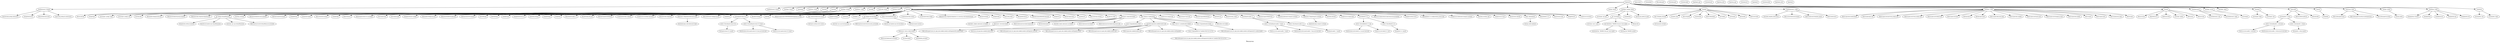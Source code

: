 digraph Resources {
    label = "Resources"
    "Exec[rm-on-error-apache-apollo-1.7.tar.gz]" [
        fontsize = 8,
        label = "Exec[rm-on-error-apache-apollo-1.7.tar.gz]"
    ]

    "Exec[stop-jetty]" [
        fontsize = 8,
        label = "Exec[stop-jetty]"
    ]

    "File[/opt/jetty/webapps/private.war]" [
        fontsize = 8,
        label = "File[/opt/jetty/webapps/private.war]"
    ]

    "Anchor[nginx::apt_repo]" [
        fontsize = 8,
        label = "Anchor[nginx::apt_repo]"
    ]

    "Class[Elasticsearch::Package]" [
        fontsize = 8,
        label = "Class[Elasticsearch::Package]"
    ]

    "File[/opt/servibroker/etc/groups.properties]" [
        fontsize = 8,
        label = "File[/opt/servibroker/etc/groups.properties]"
    ]

    "File[/etc/nginx/sites-enabled/default]" [
        fontsize = 8,
        label = "File[/etc/nginx/sites-enabled/default]"
    ]

    "Class[Elasticsearch::Params]" [
        fontsize = 8,
        label = "Class[Elasticsearch::Params]"
    ]

    "Anchor[apt::ppa::ppa:chris-lea/node.js]" [
        fontsize = 8,
        label = "Anchor[apt::ppa::ppa:chris-lea/node.js]"
    ]

    "File[/opt/servioticy-dispatcher/dispatcher.xml]" [
        fontsize = 8,
        label = "File[/opt/servioticy-dispatcher/dispatcher.xml]"
    ]

    "Archive[gradle-2.1-all.zip]" [
        fontsize = 8,
        label = "Archive[gradle-2.1-all.zip]"
    ]

    "Exec[concat_/etc/nginx/sites-available/localhost.conf]" [
        fontsize = 8,
        label = "Exec[concat_/etc/nginx/sites-available/localhost.conf]"
    ]

    "Wget::Fetch[jetty_download]" [
        fontsize = 8,
        label = "Wget::Fetch[jetty_download]"
    ]

    "Apt::Ppa[ppa:webupd8team/java]" [
        fontsize = 8,
        label = "Apt::Ppa[ppa:webupd8team/java]"
    ]

    "Exec[stop_couchbase]" [
        fontsize = 8,
        label = "Exec[stop_couchbase]"
    ]

    "File[/var/lib/puppet/concat]" [
        fontsize = 8,
        label = "File[/var/lib/puppet/concat]"
    ]

    "Exec[mkdir_templates_elasticsearch]" [
        fontsize = 8,
        label = "Exec[mkdir_templates_elasticsearch]"
    ]

    "File[/opt/servibroker/etc/users.properties]" [
        fontsize = 8,
        label = "File[/opt/servibroker/etc/users.properties]"
    ]

    "Class[Nginx::Params]" [
        fontsize = 8,
        label = "Class[Nginx::Params]"
    ]

    "Anchor[python::end]" [
        fontsize = 8,
        label = "Anchor[python::end]"
    ]

    "Class[Settings]" [
        fontsize = 8,
        label = "Class[Settings]"
    ]

    "Apt::Source[nginx]" [
        fontsize = 8,
        label = "Apt::Source[nginx]"
    ]

    "Archive::Extract[apache-storm-0.9.2]" [
        fontsize = 8,
        label = "Archive::Extract[apache-storm-0.9.2]"
    ]

    "File[/etc/nginx/nginx.conf]" [
        fontsize = 8,
        label = "File[/etc/nginx/nginx.conf]"
    ]

    "File[/etc/nginx/conf.mail.d/vhost_autogen.conf]" [
        fontsize = 8,
        label = "File[/etc/nginx/conf.mail.d/vhost_autogen.conf]"
    ]

    "Stage[runtime]" [
        fontsize = 8,
        label = "Stage[runtime]"
    ]

    "File[/etc/nginx/conf.d/vhost_autogen.conf]" [
        fontsize = 8,
        label = "File[/etc/nginx/conf.d/vhost_autogen.conf]"
    ]

    "Class[Maven::Maven]" [
        fontsize = 8,
        label = "Class[Maven::Maven]"
    ]

    "Class[Motd]" [
        fontsize = 8,
        label = "Class[Motd]"
    ]

    "File[sources.list.d]" [
        fontsize = 8,
        label = "File[sources.list.d]"
    ]

    "File[/home/vagrant/downloads/]" [
        fontsize = 8,
        label = "File[/home/vagrant/downloads/]"
    ]

    "Package[forever]" [
        fontsize = 8,
        label = "Package[forever]"
    ]

    "Schedule[daily]" [
        fontsize = 8,
        label = "Schedule[daily]"
    ]

    "Archive::Download[kestrel-2.4.1.zip]" [
        fontsize = 8,
        label = "Archive::Download[kestrel-2.4.1.zip]"
    ]

    "Exec[apt-get update]" [
        fontsize = 8,
        label = "Exec[apt-get update]"
    ]

    "Archive::Download[apache-apollo-1.7.tar.gz]" [
        fontsize = 8,
        label = "Archive::Download[apache-apollo-1.7.tar.gz]"
    ]

    "Class[Wget]" [
        fontsize = 8,
        label = "Class[Wget]"
    ]

    "File[/etc/profile.d/gradle.sh]" [
        fontsize = 8,
        label = "File[/etc/profile.d/gradle.sh]"
    ]

    "Exec[jetty_untar]" [
        fontsize = 8,
        label = "Exec[jetty_untar]"
    ]

    "File[/usr/share/elasticsearch/plugins]" [
        fontsize = 8,
        label = "File[/usr/share/elasticsearch/plugins]"
    ]

    "Exec[download_package_elasticsearch]" [
        fontsize = 8,
        label = "Exec[download_package_elasticsearch]"
    ]

    "Exec[mkdir_configdir_elasticsearch_serviolastic]" [
        fontsize = 8,
        label = "Exec[mkdir_configdir_elasticsearch_serviolastic]"
    ]

    "File[preferences.d]" [
        fontsize = 8,
        label = "File[preferences.d]"
    ]

    "File[/usr/bin/start-servioticy]" [
        fontsize = 8,
        label = "File[/usr/bin/start-servioticy]"
    ]

    "File[old-proxy-file]" [
        fontsize = 8,
        label = "File[old-proxy-file]"
    ]

    "File[/etc/elasticsearch/templates_import]" [
        fontsize = 8,
        label = "File[/etc/elasticsearch/templates_import]"
    ]

    "File[/var/lib/puppet/concat/_etc_nginx_sites-available_localhost.conf/fragments/699_localhost-footer]" [
        fontsize = 8,
        label = "File[/var/lib/puppet/concat/_etc_nginx_sites-available_localhost.conf/fragments/699_localhost-footer]"
    ]

    "Package[make]" [
        fontsize = 8,
        label = "Package[make]"
    ]

    "File[/etc/tomcat7]" [
        fontsize = 8,
        label = "File[/etc/tomcat7]"
    ]

    "File[/etc/nginx/conf.d/default.conf]" [
        fontsize = 8,
        label = "File[/etc/nginx/conf.d/default.conf]"
    ]

    "Anchor[apt::source::nginx]" [
        fontsize = 8,
        label = "Anchor[apt::source::nginx]"
    ]

    "Archive::Download[apache-storm-0.9.2.tar.gz]" [
        fontsize = 8,
        label = "Archive::Download[apache-storm-0.9.2.tar.gz]"
    ]

    "Filebucket[puppet]" [
        fontsize = 8,
        label = "Filebucket[puppet]"
    ]

    "File[/opt/apache-storm-0.9.2-incubating]" [
        fontsize = 8,
        label = "File[/opt/apache-storm-0.9.2-incubating]"
    ]

    "Exec[compose-idm]" [
        fontsize = 8,
        label = "Exec[compose-idm]"
    ]

    "Class[Nginx::Package]" [
        fontsize = 8,
        label = "Class[Nginx::Package]"
    ]

    "Package[nginx]" [
        fontsize = 8,
        label = "Package[nginx]"
    ]

    "Class[Python::Config]" [
        fontsize = 8,
        label = "Class[Python::Config]"
    ]

    "Concat::Fragment[localhost-footer]" [
        fontsize = 8,
        label = "Concat::Fragment[localhost-footer]"
    ]

    "Exec[compose-pdp]" [
        fontsize = 8,
        label = "Exec[compose-pdp]"
    ]

    "Exec[apache-apollo-1.7 unpack]" [
        fontsize = 8,
        label = "Exec[apache-apollo-1.7 unpack]"
    ]

    "Package[oracle-java7-installer]" [
        fontsize = 8,
        label = "Package[oracle-java7-installer]"
    ]

    "Schedule[puppet]" [
        fontsize = 8,
        label = "Schedule[puppet]"
    ]

    "File[/opt/jetty/webapps/root.war]" [
        fontsize = 8,
        label = "File[/opt/jetty/webapps/root.war]"
    ]

    "File[/opt/servibroker/etc/apollo.xml]" [
        fontsize = 8,
        label = "File[/opt/servibroker/etc/apollo.xml]"
    ]

    "File[/tmp/mysql-server.response]" [
        fontsize = 8,
        label = "File[/tmp/mysql-server.response]"
    ]

    "File[/etc/nginx/conf.mail.d]" [
        fontsize = 8,
        label = "File[/etc/nginx/conf.mail.d]"
    ]

    "Package[elasticsearch]" [
        fontsize = 8,
        label = "Package[elasticsearch]"
    ]

    "Anchor[nginx::package::begin]" [
        fontsize = 8,
        label = "Anchor[nginx::package::begin]"
    ]

    "Package[python-software-properties]" [
        fontsize = 8,
        label = "Package[python-software-properties]"
    ]

    "Exec[install-pdp]" [
        fontsize = 8,
        label = "Exec[install-pdp]"
    ]

    "File[/tmp/nginx.d]" [
        fontsize = 8,
        label = "File[/tmp/nginx.d]"
    ]

    "Concat[/etc/nginx/sites-available/localhost.conf]" [
        fontsize = 8,
        label = "Concat[/etc/nginx/sites-available/localhost.conf]"
    ]

    "File[/var/log/jetty]" [
        fontsize = 8,
        label = "File[/var/log/jetty]"
    ]

    "File[/data/demo]" [
        fontsize = 8,
        label = "File[/data/demo]"
    ]

    "Class[Stdlib]" [
        fontsize = 8,
        label = "Class[Stdlib]"
    ]

    "Package[unzip]" [
        fontsize = 8,
        label = "Package[unzip]"
    ]

    "Group[vagrant]" [
        fontsize = 8,
        label = "Group[vagrant]"
    ]

    "Package[mysql-server-5.5]" [
        fontsize = 8,
        label = "Package[mysql-server-5.5]"
    ]

    "Package[python-virtualenv]" [
        fontsize = 8,
        label = "Package[python-virtualenv]"
    ]

    "Class[Gradle::Params]" [
        fontsize = 8,
        label = "Class[Gradle::Params]"
    ]

    "Exec[build_servioticy]" [
        fontsize = 8,
        label = "Exec[build_servioticy]"
    ]

    "Elasticsearch::Service[serviolastic]" [
        fontsize = 8,
        label = "Elasticsearch::Service[serviolastic]"
    ]

    "Anchor[elasticsearch::end]" [
        fontsize = 8,
        label = "Anchor[elasticsearch::end]"
    ]

    "Schedule[weekly]" [
        fontsize = 8,
        label = "Schedule[weekly]"
    ]

    "File[/var/lib/puppet/concat/_etc_nginx_sites-available_localhost.conf/fragments.concat.out]" [
        fontsize = 8,
        label = "File[/var/lib/puppet/concat/_etc_nginx_sites-available_localhost.conf/fragments.concat.out]"
    ]

    "Exec[kestrel-2.4.1 unpack]" [
        fontsize = 8,
        label = "Exec[kestrel-2.4.1 unpack]"
    ]

    "Package[stompjs]" [
        fontsize = 8,
        label = "Package[stompjs]"
    ]

    "Package[ant]" [
        fontsize = 8,
        label = "Package[ant]"
    ]

    "File[/etc/default/jetty]" [
        fontsize = 8,
        label = "File[/etc/default/jetty]"
    ]

    "Package[python]" [
        fontsize = 8,
        label = "Package[python]"
    ]

    "Archive::Download[gradle-2.1-all.zip.zip]" [
        fontsize = 8,
        label = "Archive::Download[gradle-2.1-all.zip.zip]"
    ]

    "Stage[deploy_app]" [
        fontsize = 8,
        label = "Stage[deploy_app]"
    ]

    "File[/opt/apache-apollo-1.7]" [
        fontsize = 8,
        label = "File[/opt/apache-apollo-1.7]"
    ]

    "File_line[change_idm_port]" [
        fontsize = 8,
        label = "File_line[change_idm_port]"
    ]

    "Schedule[hourly]" [
        fontsize = 8,
        label = "Schedule[hourly]"
    ]

    "Exec[apache-storm-0.9.2 unpack]" [
        fontsize = 8,
        label = "Exec[apache-storm-0.9.2 unpack]"
    ]

    "Concat::Fragment[fd0b234173aed6ab4786b7032214c741]" [
        fontsize = 8,
        label = "Concat::Fragment[fd0b234173aed6ab4786b7032214c741]"
    ]

    "File[/var/lib/puppet/concat/bin/concatfragments.sh]" [
        fontsize = 8,
        label = "File[/var/lib/puppet/concat/bin/concatfragments.sh]"
    ]

    "Exec[download archive apache-apollo-1.7.tar.gz and check sum]" [
        fontsize = 8,
        label = "Exec[download archive apache-apollo-1.7.tar.gz and check sum]"
    ]

    "Exec[add-apt-repository-ppa:webupd8team/java]" [
        fontsize = 8,
        label = "Exec[add-apt-repository-ppa:webupd8team/java]"
    ]

    "File[/home/vagrant/LICENSE.txt]" [
        fontsize = 8,
        label = "File[/home/vagrant/LICENSE.txt]"
    ]

    "Anchor[nginx::begin]" [
        fontsize = 8,
        label = "Anchor[nginx::begin]"
    ]

    "Stage[setup_infra]" [
        fontsize = 8,
        label = "Stage[setup_infra]"
    ]

    "Anchor[nginx::end]" [
        fontsize = 8,
        label = "Anchor[nginx::end]"
    ]

    "File[/tmp/nginx.mail.d]" [
        fontsize = 8,
        label = "File[/tmp/nginx.mail.d]"
    ]

    "Vcsrepo[/opt/servioticy-composer]" [
        fontsize = 8,
        label = "Vcsrepo[/opt/servioticy-composer]"
    ]

    "Vcsrepo[/usr/src/couchbase-capi-server]" [
        fontsize = 8,
        label = "Vcsrepo[/usr/src/couchbase-capi-server]"
    ]

    "Archive::Extract[gradle-2.1-all.zip]" [
        fontsize = 8,
        label = "Archive::Extract[gradle-2.1-all.zip]"
    ]

    "File[/opt/servioticy-dispatcher]" [
        fontsize = 8,
        label = "File[/opt/servioticy-dispatcher]"
    ]

    "Elasticsearch::Plugin[mobz/elasticsearch-head]" [
        fontsize = 8,
        label = "Elasticsearch::Plugin[mobz/elasticsearch-head]"
    ]

    "File[/var/lib/tomcat7/webapps/uaa.war]" [
        fontsize = 8,
        label = "File[/var/lib/tomcat7/webapps/uaa.war]"
    ]

    "File[/var/lib/puppet/concat/_etc_nginx_sites-available_localhost.conf/fragments/001_localhost-header]" [
        fontsize = 8,
        label = "File[/var/lib/puppet/concat/_etc_nginx_sites-available_localhost.conf/fragments/001_localhost-header]"
    ]

    "Exec[download archive kestrel-2.4.1.zip and check sum]" [
        fontsize = 8,
        label = "Exec[download archive kestrel-2.4.1.zip and check sum]"
    ]

    "Package[vim]" [
        fontsize = 8,
        label = "Package[vim]"
    ]

    "Archive[apache-storm-0.9.2]" [
        fontsize = 8,
        label = "Archive[apache-storm-0.9.2]"
    ]

    "Stage[setup_app]" [
        fontsize = 8,
        label = "Stage[setup_app]"
    ]

    "File[/data/couchbase]" [
        fontsize = 8,
        label = "File[/data/couchbase]"
    ]

    "File[/data]" [
        fontsize = 8,
        label = "File[/data]"
    ]

    "Anchor[apt::ppa::ppa:webupd8team/java]" [
        fontsize = 8,
        label = "Anchor[apt::ppa::ppa:webupd8team/java]"
    ]

    "File[/opt/compose-idm/COMPOSEIdentityManagement-0.8.0.jar]" [
        fontsize = 8,
        label = "File[/opt/compose-idm/COMPOSEIdentityManagement-0.8.0.jar]"
    ]

    "File[/var/nginx/client_body_temp]" [
        fontsize = 8,
        label = "File[/var/nginx/client_body_temp]"
    ]

    "Package[git]" [
        fontsize = 8,
        label = "Package[git]"
    ]

    "Class[Motd::Params]" [
        fontsize = 8,
        label = "Class[Motd::Params]"
    ]

    "Class[Main]" [
        fontsize = 8,
        label = "Class[Main]"
    ]

    "Wget::Fetch[couchbase-server-source]" [
        fontsize = 8,
        label = "Wget::Fetch[couchbase-server-source]"
    ]

    "Service[jetty]" [
        fontsize = 8,
        label = "Service[jetty]"
    ]

    "File[/home/vagrant/.mavenrc]" [
        fontsize = 8,
        label = "File[/home/vagrant/.mavenrc]"
    ]

    "File[/etc/init.d/elasticsearch-serviolastic]" [
        fontsize = 8,
        label = "File[/etc/init.d/elasticsearch-serviolastic]"
    ]

    "Exec[gradle-2.1-all.zip unpack]" [
        fontsize = 8,
        label = "Exec[gradle-2.1-all.zip unpack]"
    ]

    "Class[Apt::Params]" [
        fontsize = 8,
        label = "Class[Apt::Params]"
    ]

    "Exec[wget-couchbase-server-source]" [
        fontsize = 8,
        label = "Exec[wget-couchbase-server-source]"
    ]

    "File[/etc/nginx/sites-available]" [
        fontsize = 8,
        label = "File[/etc/nginx/sites-available]"
    ]

    "Package[couchbase]" [
        fontsize = 8,
        label = "Package[couchbase]"
    ]

    "User[tomcat7]" [
        fontsize = 8,
        label = "User[tomcat7]"
    ]

    "Anchor[apt::update]" [
        fontsize = 8,
        label = "Anchor[apt::update]"
    ]

    "File[/etc/elasticsearch/serviolastic/logging.yml]" [
        fontsize = 8,
        label = "File[/etc/elasticsearch/serviolastic/logging.yml]"
    ]

    "Package[g++]" [
        fontsize = 8,
        label = "Package[g++]"
    ]

    "Apt::Key[Add key: 7BD9BF62 from Apt::Source nginx]" [
        fontsize = 8,
        label = "Apt::Key[Add key: 7BD9BF62 from Apt::Source nginx]"
    ]

    "Apt::Ppa[ppa:chris-lea/node.js]" [
        fontsize = 8,
        label = "Apt::Ppa[ppa:chris-lea/node.js]"
    ]

    "File[/etc/apt/sources.list.d/chris-lea-node_js-precise.list]" [
        fontsize = 8,
        label = "File[/etc/apt/sources.list.d/chris-lea-node_js-precise.list]"
    ]

    "File[/etc/nginx/conf.d/proxy.conf]" [
        fontsize = 8,
        label = "File[/etc/nginx/conf.d/proxy.conf]"
    ]

    "Nginx::Resource::Location[localhost-default]" [
        fontsize = 8,
        label = "Nginx::Resource::Location[localhost-default]"
    ]

    "Anchor[python::begin]" [
        fontsize = 8,
        label = "Anchor[python::begin]"
    ]

    "Class[Nginx::Package::Debian]" [
        fontsize = 8,
        label = "Class[Nginx::Package::Debian]"
    ]

    "Maven::Environment[maven-env]" [
        fontsize = 8,
        label = "Maven::Environment[maven-env]"
    ]

    "Vcsrepo[/opt/servioticy-indices]" [
        fontsize = 8,
        label = "Vcsrepo[/opt/servioticy-indices]"
    ]

    "Package[gunicorn]" [
        fontsize = 8,
        label = "Package[gunicorn]"
    ]

    "File[/etc/nginx/conf.d/example_ssl.conf]" [
        fontsize = 8,
        label = "File[/etc/nginx/conf.d/example_ssl.conf]"
    ]

    "User[vagrant]" [
        fontsize = 8,
        label = "User[vagrant]"
    ]

    "Class[Jetty]" [
        fontsize = 8,
        label = "Class[Jetty]"
    ]

    "Vcsrepo[/opt/servioticy-bridge]" [
        fontsize = 8,
        label = "Vcsrepo[/opt/servioticy-bridge]"
    ]

    "File[/opt/servioticy-dispatcher/dispatcher-0.4.2-security-jar-with-dependencies.jar]" [
        fontsize = 8,
        label = "File[/opt/servioticy-dispatcher/dispatcher-0.4.2-security-jar-with-dependencies.jar]"
    ]

    "Exec[rm-on-error-gradle-2.1-all.zip.zip]" [
        fontsize = 8,
        label = "Exec[rm-on-error-gradle-2.1-all.zip.zip]"
    ]

    "Elasticsearch::Service::Init[serviolastic]" [
        fontsize = 8,
        label = "Elasticsearch::Service::Init[serviolastic]"
    ]

    "File[/opt/servibroker]" [
        fontsize = 8,
        label = "File[/opt/servibroker]"
    ]

    "Schedule[never]" [
        fontsize = 8,
        label = "Schedule[never]"
    ]

    "File[01proxy]" [
        fontsize = 8,
        label = "File[01proxy]"
    ]

    "Package[nodejs]" [
        fontsize = 8,
        label = "Package[nodejs]"
    ]

    "File[/var/lib/puppet/concat/bin]" [
        fontsize = 8,
        label = "File[/var/lib/puppet/concat/bin]"
    ]

    "Exec[create_broker]" [
        fontsize = 8,
        label = "Exec[create_broker]"
    ]

    "File[/opt/jetty/start.ini]" [
        fontsize = 8,
        label = "File[/opt/jetty/start.ini]"
    ]

    "Exec[apt_update]" [
        fontsize = 8,
        label = "Exec[apt_update]"
    ]

    "File[/home/vagrant/README.demos.txt]" [
        fontsize = 8,
        label = "File[/home/vagrant/README.demos.txt]"
    ]

    "Package[curl]" [
        fontsize = 8,
        label = "Package[curl]"
    ]

    "File[/opt/compose-idm]" [
        fontsize = 8,
        label = "File[/opt/compose-idm]"
    ]

    "File[/var/lib/puppet/concat/_etc_nginx_sites-available_localhost.conf/fragments.concat]" [
        fontsize = 8,
        label = "File[/var/lib/puppet/concat/_etc_nginx_sites-available_localhost.conf/fragments.concat]"
    ]

    "Group[tomcat7]" [
        fontsize = 8,
        label = "Group[tomcat7]"
    ]

    "File[/usr/bin/stop-servioticy]" [
        fontsize = 8,
        label = "File[/usr/bin/stop-servioticy]"
    ]

    "Class[Elasticsearch::Config]" [
        fontsize = 8,
        label = "Class[Elasticsearch::Config]"
    ]

    "File[/etc/elasticsearch]" [
        fontsize = 8,
        label = "File[/etc/elasticsearch]"
    ]

    "File[/data/elasticsearch]" [
        fontsize = 8,
        label = "File[/data/elasticsearch]"
    ]

    "File_line[cross_origin]" [
        fontsize = 8,
        label = "File_line[cross_origin]"
    ]

    "Exec[wget-jetty_download]" [
        fontsize = 8,
        label = "Exec[wget-jetty_download]"
    ]

    "Elasticsearch::Instance[serviolastic]" [
        fontsize = 8,
        label = "Elasticsearch::Instance[serviolastic]"
    ]

    "Anchor[nginx::package::end]" [
        fontsize = 8,
        label = "Anchor[nginx::package::end]"
    ]

    "File[sources.list]" [
        fontsize = 8,
        label = "File[sources.list]"
    ]

    "Service[serviolastic]" [
        fontsize = 8,
        label = "Service[serviolastic]"
    ]

    "Exec[rm-on-error-kestrel-2.4.1.zip]" [
        fontsize = 8,
        label = "Exec[rm-on-error-kestrel-2.4.1.zip]"
    ]

    "File[/opt/jetty]" [
        fontsize = 8,
        label = "File[/opt/jetty]"
    ]

    "Nginx::Resource::Vhost[localhost]" [
        fontsize = 8,
        label = "Nginx::Resource::Vhost[localhost]"
    ]

    "Package[python-pip]" [
        fontsize = 8,
        label = "Package[python-pip]"
    ]

    "File[/etc/apt/sources.list.d/webupd8team-java-precise.list]" [
        fontsize = 8,
        label = "File[/etc/apt/sources.list.d/webupd8team-java-precise.list]"
    ]

    "File[/var/lib/puppet/concat/_etc_nginx_sites-available_localhost.conf]" [
        fontsize = 8,
        label = "File[/var/lib/puppet/concat/_etc_nginx_sites-available_localhost.conf]"
    ]

    "Class[Nginx::Config]" [
        fontsize = 8,
        label = "Class[Nginx::Config]"
    ]

    "Class[Apt]" [
        fontsize = 8,
        label = "Class[Apt]"
    ]

    "Vcsrepo[/usr/src/compose-idm]" [
        fontsize = 8,
        label = "Vcsrepo[/usr/src/compose-idm]"
    ]

    "File[/etc/tomcat7/server.xml]" [
        fontsize = 8,
        label = "File[/etc/tomcat7/server.xml]"
    ]

    "File[/home/vagrant/README.txt]" [
        fontsize = 8,
        label = "File[/home/vagrant/README.txt]"
    ]

    "Apt_key[Add key: 7BD9BF62 from Apt::Source nginx]" [
        fontsize = 8,
        label = "Apt_key[Add key: 7BD9BF62 from Apt::Source nginx]"
    ]

    "Exec[build-uaa]" [
        fontsize = 8,
        label = "Exec[build-uaa]"
    ]

    "Exec[download archive gradle-2.1-all.zip.zip and check sum]" [
        fontsize = 8,
        label = "Exec[download archive gradle-2.1-all.zip.zip and check sum]"
    ]

    "Anchor[elasticsearch::begin]" [
        fontsize = 8,
        label = "Anchor[elasticsearch::begin]"
    ]

    "File[/etc/nginx/sites-enabled]" [
        fontsize = 8,
        label = "File[/etc/nginx/sites-enabled]"
    ]

    "File[/opt/servioticy_scripts]" [
        fontsize = 8,
        label = "File[/opt/servioticy_scripts]"
    ]

    "Archive[apache-apollo-1.7]" [
        fontsize = 8,
        label = "Archive[apache-apollo-1.7]"
    ]

    "File[/var/nginx]" [
        fontsize = 8,
        label = "File[/var/nginx]"
    ]

    "File[/opt/elasticsearch/swdl]" [
        fontsize = 8,
        label = "File[/opt/elasticsearch/swdl]"
    ]

    "File[/home/vagrant/VERSION.txt]" [
        fontsize = 8,
        label = "File[/home/vagrant/VERSION.txt]"
    ]

    "Package[python-dev]" [
        fontsize = 8,
        label = "Package[python-dev]"
    ]

    "File[/etc/nginx/sites-available/localhost.conf]" [
        fontsize = 8,
        label = "File[/etc/nginx/sites-available/localhost.conf]"
    ]

    "Exec[build_elasticsearch-transport-couchbase]" [
        fontsize = 8,
        label = "Exec[build_elasticsearch-transport-couchbase]"
    ]

    "File[/etc/init.d/jetty]" [
        fontsize = 8,
        label = "File[/etc/init.d/jetty]"
    ]

    "Stage[deploy]" [
        fontsize = 8,
        label = "Stage[deploy]"
    ]

    "Elasticsearch::Plugin[transport-couchbase]" [
        fontsize = 8,
        label = "Elasticsearch::Plugin[transport-couchbase]"
    ]

    "Class[Elasticsearch]" [
        fontsize = 8,
        label = "Class[Elasticsearch]"
    ]

    "Exec[build_rhinomod]" [
        fontsize = 8,
        label = "Exec[build_rhinomod]"
    ]

    "Vcsrepo[/usr/src/compose-pdp]" [
        fontsize = 8,
        label = "Vcsrepo[/usr/src/compose-pdp]"
    ]

    "Archive[kestrel-2.4.1]" [
        fontsize = 8,
        label = "Archive[kestrel-2.4.1]"
    ]

    "Class[Nginx::Service]" [
        fontsize = 8,
        label = "Class[Nginx::Service]"
    ]

    "File[/usr/src/compose-idm/src/main/resources/uaa.properties]" [
        fontsize = 8,
        label = "File[/usr/src/compose-idm/src/main/resources/uaa.properties]"
    ]

    "Class[Stdlib::Stages]" [
        fontsize = 8,
        label = "Class[Stdlib::Stages]"
    ]

    "Package[couchbase-server]" [
        fontsize = 8,
        label = "Package[couchbase-server]"
    ]

    "Exec[download archive apache-storm-0.9.2.tar.gz and check sum]" [
        fontsize = 8,
        label = "Exec[download archive apache-storm-0.9.2.tar.gz and check sum]"
    ]

    "Class[Nginx]" [
        fontsize = 8,
        label = "Class[Nginx]"
    ]

    "Schedule[monthly]" [
        fontsize = 8,
        label = "Schedule[monthly]"
    ]

    "Exec[mkdir_datadir_elasticsearch_serviolastic]" [
        fontsize = 8,
        label = "Exec[mkdir_datadir_elasticsearch_serviolastic]"
    ]

    "Stage[deploy_infra]" [
        fontsize = 8,
        label = "Stage[deploy_infra]"
    ]

    "Exec[install_plugin_transport-couchbase]" [
        fontsize = 8,
        label = "Exec[install_plugin_transport-couchbase]"
    ]

    "Exec[pip_install_simplejson]" [
        fontsize = 8,
        label = "Exec[pip_install_simplejson]"
    ]

    "Class[Gradle]" [
        fontsize = 8,
        label = "Class[Gradle]"
    ]

    "Anchor[apt_key 7BD9BF62 present]" [
        fontsize = 8,
        label = "Anchor[apt_key 7BD9BF62 present]"
    ]

    "File[/opt/kestrel-2.4.1/config/servioticy_queues.scala]" [
        fontsize = 8,
        label = "File[/opt/kestrel-2.4.1/config/servioticy_queues.scala]"
    ]

    "Vcsrepo[/usr/src/elasticsearch-transport-couchbase]" [
        fontsize = 8,
        label = "Vcsrepo[/usr/src/elasticsearch-transport-couchbase]"
    ]

    "File[/opt/gradle]" [
        fontsize = 8,
        label = "File[/opt/gradle]"
    ]

    "Class[Git]" [
        fontsize = 8,
        label = "Class[Git]"
    ]

    "File[/etc/elasticsearch/serviolastic]" [
        fontsize = 8,
        label = "File[/etc/elasticsearch/serviolastic]"
    ]

    "Concat::Fragment[localhost-header]" [
        fontsize = 8,
        label = "Concat::Fragment[localhost-header]"
    ]

    "Exec[build_couchbase_capi]" [
        fontsize = 8,
        label = "Exec[build_couchbase_capi]"
    ]

    "Archive::Extract[apache-apollo-1.7]" [
        fontsize = 8,
        label = "Archive::Extract[apache-apollo-1.7]"
    ]

    "Augeas[defaults_serviolastic]" [
        fontsize = 8,
        label = "Augeas[defaults_serviolastic]"
    ]

    "Exec[install_plugin_mobz/elasticsearch-head]" [
        fontsize = 8,
        label = "Exec[install_plugin_mobz/elasticsearch-head]"
    ]

    "Vcsrepo[/usr/src/cf-uaa]" [
        fontsize = 8,
        label = "Vcsrepo[/usr/src/cf-uaa]"
    ]

    "File[/etc/nginx/conf.d]" [
        fontsize = 8,
        label = "File[/etc/nginx/conf.d]"
    ]

    "File[/var/nginx/proxy_temp]" [
        fontsize = 8,
        label = "File[/var/nginx/proxy_temp]"
    ]

    "File[/etc/nginx]" [
        fontsize = 8,
        label = "File[/etc/nginx]"
    ]

    "File[/var/lib/puppet/concat/_etc_nginx_sites-available_localhost.conf/fragments]" [
        fontsize = 8,
        label = "File[/var/lib/puppet/concat/_etc_nginx_sites-available_localhost.conf/fragments]"
    ]

    "Class[Concat::Setup]" [
        fontsize = 8,
        label = "Class[Concat::Setup]"
    ]

    "Exec[create_package_dir_elasticsearch]" [
        fontsize = 8,
        label = "Exec[create_package_dir_elasticsearch]"
    ]

    "Exec[set-licence-selected]" [
        fontsize = 8,
        label = "Exec[set-licence-selected]"
    ]

    "File[/etc/motd.tail]" [
        fontsize = 8,
        label = "File[/etc/motd.tail]"
    ]

    "Stage[main]" [
        fontsize = 8,
        label = "Stage[main]"
    ]

    "Stage[setup]" [
        fontsize = 8,
        label = "Stage[setup]"
    ]

    "File[/etc/elasticsearch/serviolastic/elasticsearch.yml]" [
        fontsize = 8,
        label = "File[/etc/elasticsearch/serviolastic/elasticsearch.yml]"
    ]

    "Python::Pip[simplejson]" [
        fontsize = 8,
        label = "Python::Pip[simplejson]"
    ]

    "Exec[apt_get_update_for_nginx]" [
        fontsize = 8,
        label = "Exec[apt_get_update_for_nginx]"
    ]

    "File[localhost.conf symlink]" [
        fontsize = 8,
        label = "File[localhost.conf symlink]"
    ]

    "Class[Apt::Update]" [
        fontsize = 8,
        label = "Class[Apt::Update]"
    ]

    "Class[Python::Install]" [
        fontsize = 8,
        label = "Class[Python::Install]"
    ]

    "File[/opt/kestrel-2.4.1]" [
        fontsize = 8,
        label = "File[/opt/kestrel-2.4.1]"
    ]

    "Class[Python]" [
        fontsize = 8,
        label = "Class[Python]"
    ]

    "Exec[set-licence-seen]" [
        fontsize = 8,
        label = "Exec[set-licence-seen]"
    ]

    "File[nginx.list]" [
        fontsize = 8,
        label = "File[nginx.list]"
    ]

    "Package[tomcat7]" [
        fontsize = 8,
        label = "Package[tomcat7]"
    ]

    "Package[wget]" [
        fontsize = 8,
        label = "Package[wget]"
    ]

    "File[/var/lib/puppet/concat/_etc_nginx_sites-available_localhost.conf/fragments/500_fd0b234173aed6ab4786b7032214c741]" [
        fontsize = 8,
        label = "File[/var/lib/puppet/concat/_etc_nginx_sites-available_localhost.conf/fragments/500_fd0b234173aed6ab4786b7032214c741]"
    ]

    "Exec[rm-on-error-apache-storm-0.9.2.tar.gz]" [
        fontsize = 8,
        label = "Exec[rm-on-error-apache-storm-0.9.2.tar.gz]"
    ]

    "Service[nginx]" [
        fontsize = 8,
        label = "Service[nginx]"
    ]

    "Vcsrepo[/usr/src/servioticy]" [
        fontsize = 8,
        label = "Vcsrepo[/usr/src/servioticy]"
    ]

    "Exec[add-apt-repository-ppa:chris-lea/node.js]" [
        fontsize = 8,
        label = "Exec[add-apt-repository-ppa:chris-lea/node.js]"
    ]

    "Archive::Extract[kestrel-2.4.1]" [
        fontsize = 8,
        label = "Archive::Extract[kestrel-2.4.1]"
    ]

    "Archive::Download[apache-apollo-1.7.tar.gz]" -> "Exec[rm-on-error-apache-apollo-1.7.tar.gz]" [
        fontsize = 8
    ]

    "Class[Main]" -> "Exec[stop-jetty]" [
        fontsize = 8
    ]

    "Class[Main]" -> "File[/opt/jetty/webapps/private.war]" [
        fontsize = 8
    ]

    "Class[Nginx::Package::Debian]" -> "Anchor[nginx::apt_repo]" [
        fontsize = 8
    ]

    "Stage[main]" -> "Class[Elasticsearch::Package]" [
        fontsize = 8
    ]

    "Class[Main]" -> "File[/opt/servibroker/etc/groups.properties]" [
        fontsize = 8
    ]

    "Class[Nginx::Config]" -> "File[/etc/nginx/sites-enabled/default]" [
        fontsize = 8
    ]

    "Stage[main]" -> "Class[Elasticsearch::Params]" [
        fontsize = 8
    ]

    "Apt::Ppa[ppa:chris-lea/node.js]" -> "Anchor[apt::ppa::ppa:chris-lea/node.js]" [
        fontsize = 8
    ]

    "Class[Main]" -> "File[/opt/servioticy-dispatcher/dispatcher.xml]" [
        fontsize = 8
    ]

    "Class[Gradle]" -> "Archive[gradle-2.1-all.zip]" [
        fontsize = 8
    ]

    "Concat[/etc/nginx/sites-available/localhost.conf]" -> "Exec[concat_/etc/nginx/sites-available/localhost.conf]" [
        fontsize = 8
    ]

    "Class[Jetty]" -> "Wget::Fetch[jetty_download]" [
        fontsize = 8
    ]

    "Class[Main]" -> "Apt::Ppa[ppa:webupd8team/java]" [
        fontsize = 8
    ]

    "Class[Main]" -> "Exec[stop_couchbase]" [
        fontsize = 8
    ]

    "Class[Concat::Setup]" -> "File[/var/lib/puppet/concat]" [
        fontsize = 8
    ]

    "Class[Elasticsearch::Config]" -> "Exec[mkdir_templates_elasticsearch]" [
        fontsize = 8
    ]

    "Class[Main]" -> "File[/opt/servibroker/etc/users.properties]" [
        fontsize = 8
    ]

    "Stage[main]" -> "Class[Nginx::Params]" [
        fontsize = 8
    ]

    "Class[Python]" -> "Anchor[python::end]" [
        fontsize = 8
    ]

    "Stage[main]" -> "Class[Settings]" [
        fontsize = 8
    ]

    "Class[Nginx::Package::Debian]" -> "Apt::Source[nginx]" [
        fontsize = 8
    ]

    "Archive[apache-storm-0.9.2]" -> "Archive::Extract[apache-storm-0.9.2]" [
        fontsize = 8
    ]

    "Class[Nginx::Config]" -> "File[/etc/nginx/nginx.conf]" [
        fontsize = 8
    ]

    "Class[Nginx::Config]" -> "File[/etc/nginx/conf.mail.d/vhost_autogen.conf]" [
        fontsize = 8
    ]

    "Class[Nginx::Config]" -> "File[/etc/nginx/conf.d/vhost_autogen.conf]" [
        fontsize = 8
    ]

    "Stage[main]" -> "Class[Maven::Maven]" [
        fontsize = 8
    ]

    "Stage[main]" -> "Class[Motd]" [
        fontsize = 8
    ]

    "Class[Apt]" -> "File[sources.list.d]" [
        fontsize = 8
    ]

    "Class[Main]" -> "File[/home/vagrant/downloads/]" [
        fontsize = 8
    ]

    "Class[Main]" -> "Package[forever]" [
        fontsize = 8
    ]

    "Archive[kestrel-2.4.1]" -> "Archive::Download[kestrel-2.4.1.zip]" [
        fontsize = 8
    ]

    "Class[Main]" -> "Exec[apt-get update]" [
        fontsize = 8
    ]

    "Archive[apache-apollo-1.7]" -> "Archive::Download[apache-apollo-1.7.tar.gz]" [
        fontsize = 8
    ]

    "Stage[main]" -> "Class[Wget]" [
        fontsize = 8
    ]

    "Class[Gradle]" -> "File[/etc/profile.d/gradle.sh]" [
        fontsize = 8
    ]

    "Class[Jetty]" -> "Exec[jetty_untar]" [
        fontsize = 8
    ]

    "Class[Elasticsearch::Config]" -> "File[/usr/share/elasticsearch/plugins]" [
        fontsize = 8
    ]

    "Class[Elasticsearch::Package]" -> "Exec[download_package_elasticsearch]" [
        fontsize = 8
    ]

    "Elasticsearch::Instance[serviolastic]" -> "Exec[mkdir_configdir_elasticsearch_serviolastic]" [
        fontsize = 8
    ]

    "Class[Apt]" -> "File[preferences.d]" [
        fontsize = 8
    ]

    "Class[Main]" -> "File[/usr/bin/start-servioticy]" [
        fontsize = 8
    ]

    "Class[Apt]" -> "File[old-proxy-file]" [
        fontsize = 8
    ]

    "Class[Elasticsearch::Config]" -> "File[/etc/elasticsearch/templates_import]" [
        fontsize = 8
    ]

    "Concat::Fragment[localhost-footer]" -> "File[/var/lib/puppet/concat/_etc_nginx_sites-available_localhost.conf/fragments/699_localhost-footer]" [
        fontsize = 8
    ]

    "Class[Main]" -> "Package[make]" [
        fontsize = 8
    ]

    "Class[Main]" -> "File[/etc/tomcat7]" [
        fontsize = 8
    ]

    "Class[Nginx::Config]" -> "File[/etc/nginx/conf.d/default.conf]" [
        fontsize = 8
    ]

    "Apt::Source[nginx]" -> "Anchor[apt::source::nginx]" [
        fontsize = 8
    ]

    "Archive[apache-storm-0.9.2]" -> "Archive::Download[apache-storm-0.9.2.tar.gz]" [
        fontsize = 8
    ]

    "Class[Main]" -> "File[/opt/apache-storm-0.9.2-incubating]" [
        fontsize = 8
    ]

    "Class[Main]" -> "Exec[compose-idm]" [
        fontsize = 8
    ]

    "Stage[main]" -> "Class[Nginx::Package]" [
        fontsize = 8
    ]

    "Class[Nginx::Package::Debian]" -> "Package[nginx]" [
        fontsize = 8
    ]

    "Stage[main]" -> "Class[Python::Config]" [
        fontsize = 8
    ]

    "Nginx::Resource::Vhost[localhost]" -> "Concat::Fragment[localhost-footer]" [
        fontsize = 8
    ]

    "Class[Main]" -> "Exec[compose-pdp]" [
        fontsize = 8
    ]

    "Archive::Extract[apache-apollo-1.7]" -> "Exec[apache-apollo-1.7 unpack]" [
        fontsize = 8
    ]

    "Class[Main]" -> "Package[oracle-java7-installer]" [
        fontsize = 8
    ]

    "Class[Main]" -> "File[/opt/jetty/webapps/root.war]" [
        fontsize = 8
    ]

    "Class[Main]" -> "File[/opt/servibroker/etc/apollo.xml]" [
        fontsize = 8
    ]

    "Class[Main]" -> "File[/tmp/mysql-server.response]" [
        fontsize = 8
    ]

    "Class[Nginx::Config]" -> "File[/etc/nginx/conf.mail.d]" [
        fontsize = 8
    ]

    "Class[Elasticsearch::Package]" -> "Package[elasticsearch]" [
        fontsize = 8
    ]

    "Class[Nginx::Package]" -> "Anchor[nginx::package::begin]" [
        fontsize = 8
    ]

    "Apt::Ppa[ppa:webupd8team/java]" -> "Package[python-software-properties]" [
        fontsize = 8
    ]

    "Class[Main]" -> "Exec[install-pdp]" [
        fontsize = 8
    ]

    "Class[Nginx::Config]" -> "File[/tmp/nginx.d]" [
        fontsize = 8
    ]

    "Nginx::Resource::Vhost[localhost]" -> "Concat[/etc/nginx/sites-available/localhost.conf]" [
        fontsize = 8
    ]

    "Class[Jetty]" -> "File[/var/log/jetty]" [
        fontsize = 8
    ]

    "Class[Main]" -> "File[/data/demo]" [
        fontsize = 8
    ]

    "Stage[main]" -> "Class[Stdlib]" [
        fontsize = 8
    ]

    "Class[Main]" -> "Package[unzip]" [
        fontsize = 8
    ]

    "Class[Jetty]" -> "Group[vagrant]" [
        fontsize = 8
    ]

    "Class[Main]" -> "Package[mysql-server-5.5]" [
        fontsize = 8
    ]

    "Class[Python::Install]" -> "Package[python-virtualenv]" [
        fontsize = 8
    ]

    "Stage[main]" -> "Class[Gradle::Params]" [
        fontsize = 8
    ]

    "Class[Main]" -> "Exec[build_servioticy]" [
        fontsize = 8
    ]

    "Elasticsearch::Instance[serviolastic]" -> "Elasticsearch::Service[serviolastic]" [
        fontsize = 8
    ]

    "Class[Elasticsearch]" -> "Anchor[elasticsearch::end]" [
        fontsize = 8
    ]

    "Concat[/etc/nginx/sites-available/localhost.conf]" -> "File[/var/lib/puppet/concat/_etc_nginx_sites-available_localhost.conf/fragments.concat.out]" [
        fontsize = 8
    ]

    "Archive::Extract[kestrel-2.4.1]" -> "Exec[kestrel-2.4.1 unpack]" [
        fontsize = 8
    ]

    "Class[Main]" -> "Package[stompjs]" [
        fontsize = 8
    ]

    "Class[Main]" -> "Package[ant]" [
        fontsize = 8
    ]

    "Class[Jetty]" -> "File[/etc/default/jetty]" [
        fontsize = 8
    ]

    "Class[Python::Install]" -> "Package[python]" [
        fontsize = 8
    ]

    "Archive[gradle-2.1-all.zip]" -> "Archive::Download[gradle-2.1-all.zip.zip]" [
        fontsize = 8
    ]

    "Class[Main]" -> "File[/opt/apache-apollo-1.7]" [
        fontsize = 8
    ]

    "Class[Main]" -> "File_line[change_idm_port]" [
        fontsize = 8
    ]

    "Archive::Extract[apache-storm-0.9.2]" -> "Exec[apache-storm-0.9.2 unpack]" [
        fontsize = 8
    ]

    "Nginx::Resource::Location[localhost-default]" -> "Concat::Fragment[fd0b234173aed6ab4786b7032214c741]" [
        fontsize = 8
    ]

    "Class[Concat::Setup]" -> "File[/var/lib/puppet/concat/bin/concatfragments.sh]" [
        fontsize = 8
    ]

    "Archive::Download[apache-apollo-1.7.tar.gz]" -> "Exec[download archive apache-apollo-1.7.tar.gz and check sum]" [
        fontsize = 8
    ]

    "Apt::Ppa[ppa:webupd8team/java]" -> "Exec[add-apt-repository-ppa:webupd8team/java]" [
        fontsize = 8
    ]

    "Class[Main]" -> "File[/home/vagrant/LICENSE.txt]" [
        fontsize = 8
    ]

    "Class[Nginx]" -> "Anchor[nginx::begin]" [
        fontsize = 8
    ]

    "Class[Nginx]" -> "Anchor[nginx::end]" [
        fontsize = 8
    ]

    "Class[Nginx::Config]" -> "File[/tmp/nginx.mail.d]" [
        fontsize = 8
    ]

    "Class[Main]" -> "Vcsrepo[/opt/servioticy-composer]" [
        fontsize = 8
    ]

    "Class[Main]" -> "Vcsrepo[/usr/src/couchbase-capi-server]" [
        fontsize = 8
    ]

    "Archive[gradle-2.1-all.zip]" -> "Archive::Extract[gradle-2.1-all.zip]" [
        fontsize = 8
    ]

    "Class[Main]" -> "File[/opt/servioticy-dispatcher]" [
        fontsize = 8
    ]

    "Class[Main]" -> "Elasticsearch::Plugin[mobz/elasticsearch-head]" [
        fontsize = 8
    ]

    "Class[Main]" -> "File[/var/lib/tomcat7/webapps/uaa.war]" [
        fontsize = 8
    ]

    "Concat::Fragment[localhost-header]" -> "File[/var/lib/puppet/concat/_etc_nginx_sites-available_localhost.conf/fragments/001_localhost-header]" [
        fontsize = 8
    ]

    "Archive::Download[kestrel-2.4.1.zip]" -> "Exec[download archive kestrel-2.4.1.zip and check sum]" [
        fontsize = 8
    ]

    "Class[Main]" -> "Package[vim]" [
        fontsize = 8
    ]

    "Class[Main]" -> "Archive[apache-storm-0.9.2]" [
        fontsize = 8
    ]

    "Class[Main]" -> "File[/data/couchbase]" [
        fontsize = 8
    ]

    "Class[Main]" -> "File[/data]" [
        fontsize = 8
    ]

    "Apt::Ppa[ppa:webupd8team/java]" -> "Anchor[apt::ppa::ppa:webupd8team/java]" [
        fontsize = 8
    ]

    "Class[Main]" -> "File[/opt/compose-idm/COMPOSEIdentityManagement-0.8.0.jar]" [
        fontsize = 8
    ]

    "Class[Nginx::Config]" -> "File[/var/nginx/client_body_temp]" [
        fontsize = 8
    ]

    "Class[Git]" -> "Package[git]" [
        fontsize = 8
    ]

    "Stage[main]" -> "Class[Motd::Params]" [
        fontsize = 8
    ]

    "Stage[main]" -> "Class[Main]" [
        fontsize = 8
    ]

    "Class[Main]" -> "Wget::Fetch[couchbase-server-source]" [
        fontsize = 8
    ]

    "Class[Jetty]" -> "Service[jetty]" [
        fontsize = 8
    ]

    "Maven::Environment[maven-env]" -> "File[/home/vagrant/.mavenrc]" [
        fontsize = 8
    ]

    "Elasticsearch::Service::Init[serviolastic]" -> "File[/etc/init.d/elasticsearch-serviolastic]" [
        fontsize = 8
    ]

    "Archive::Extract[gradle-2.1-all.zip]" -> "Exec[gradle-2.1-all.zip unpack]" [
        fontsize = 8
    ]

    "Stage[main]" -> "Class[Apt::Params]" [
        fontsize = 8
    ]

    "Wget::Fetch[couchbase-server-source]" -> "Exec[wget-couchbase-server-source]" [
        fontsize = 8
    ]

    "Class[Nginx::Config]" -> "File[/etc/nginx/sites-available]" [
        fontsize = 8
    ]

    "Class[Main]" -> "Package[couchbase]" [
        fontsize = 8
    ]

    "Class[Main]" -> "User[tomcat7]" [
        fontsize = 8
    ]

    "Class[Apt]" -> "Anchor[apt::update]" [
        fontsize = 8
    ]

    "Elasticsearch::Instance[serviolastic]" -> "File[/etc/elasticsearch/serviolastic/logging.yml]" [
        fontsize = 8
    ]

    "Class[Main]" -> "Package[g++]" [
        fontsize = 8
    ]

    "Apt::Source[nginx]" -> "Apt::Key[Add key: 7BD9BF62 from Apt::Source nginx]" [
        fontsize = 8
    ]

    "Class[Main]" -> "Apt::Ppa[ppa:chris-lea/node.js]" [
        fontsize = 8
    ]

    "Apt::Ppa[ppa:chris-lea/node.js]" -> "File[/etc/apt/sources.list.d/chris-lea-node_js-precise.list]" [
        fontsize = 8
    ]

    "Class[Nginx::Config]" -> "File[/etc/nginx/conf.d/proxy.conf]" [
        fontsize = 8
    ]

    "Nginx::Resource::Vhost[localhost]" -> "Nginx::Resource::Location[localhost-default]" [
        fontsize = 8
    ]

    "Class[Python]" -> "Anchor[python::begin]" [
        fontsize = 8
    ]

    "Stage[main]" -> "Class[Nginx::Package::Debian]" [
        fontsize = 8
    ]

    "Class[Main]" -> "Maven::Environment[maven-env]" [
        fontsize = 8
    ]

    "Class[Main]" -> "Vcsrepo[/opt/servioticy-indices]" [
        fontsize = 8
    ]

    "Class[Python::Install]" -> "Package[gunicorn]" [
        fontsize = 8
    ]

    "Class[Nginx::Config]" -> "File[/etc/nginx/conf.d/example_ssl.conf]" [
        fontsize = 8
    ]

    "Class[Jetty]" -> "User[vagrant]" [
        fontsize = 8
    ]

    "Stage[main]" -> "Class[Jetty]" [
        fontsize = 8
    ]

    "Class[Main]" -> "Vcsrepo[/opt/servioticy-bridge]" [
        fontsize = 8
    ]

    "Class[Main]" -> "File[/opt/servioticy-dispatcher/dispatcher-0.4.2-security-jar-with-dependencies.jar]" [
        fontsize = 8
    ]

    "Archive::Download[gradle-2.1-all.zip.zip]" -> "Exec[rm-on-error-gradle-2.1-all.zip.zip]" [
        fontsize = 8
    ]

    "Elasticsearch::Service[serviolastic]" -> "Elasticsearch::Service::Init[serviolastic]" [
        fontsize = 8
    ]

    "Class[Main]" -> "File[/opt/servibroker]" [
        fontsize = 8
    ]

    "Class[Apt]" -> "File[01proxy]" [
        fontsize = 8
    ]

    "Class[Main]" -> "Package[nodejs]" [
        fontsize = 8
    ]

    "Class[Concat::Setup]" -> "File[/var/lib/puppet/concat/bin]" [
        fontsize = 8
    ]

    "Class[Main]" -> "Exec[create_broker]" [
        fontsize = 8
    ]

    "Class[Main]" -> "File[/opt/jetty/start.ini]" [
        fontsize = 8
    ]

    "Class[Apt::Update]" -> "Exec[apt_update]" [
        fontsize = 8
    ]

    "Class[Main]" -> "File[/home/vagrant/README.demos.txt]" [
        fontsize = 8
    ]

    "Class[Main]" -> "Package[curl]" [
        fontsize = 8
    ]

    "Class[Main]" -> "File[/opt/compose-idm]" [
        fontsize = 8
    ]

    "Concat[/etc/nginx/sites-available/localhost.conf]" -> "File[/var/lib/puppet/concat/_etc_nginx_sites-available_localhost.conf/fragments.concat]" [
        fontsize = 8
    ]

    "Class[Main]" -> "Group[tomcat7]" [
        fontsize = 8
    ]

    "Class[Main]" -> "File[/usr/bin/stop-servioticy]" [
        fontsize = 8
    ]

    "Stage[main]" -> "Class[Elasticsearch::Config]" [
        fontsize = 8
    ]

    "Class[Elasticsearch::Config]" -> "File[/etc/elasticsearch]" [
        fontsize = 8
    ]

    "Elasticsearch::Instance[serviolastic]" -> "File[/data/elasticsearch]" [
        fontsize = 8
    ]

    "Class[Main]" -> "File_line[cross_origin]" [
        fontsize = 8
    ]

    "Wget::Fetch[jetty_download]" -> "Exec[wget-jetty_download]" [
        fontsize = 8
    ]

    "Class[Main]" -> "Elasticsearch::Instance[serviolastic]" [
        fontsize = 8
    ]

    "Class[Nginx::Package]" -> "Anchor[nginx::package::end]" [
        fontsize = 8
    ]

    "Class[Apt]" -> "File[sources.list]" [
        fontsize = 8
    ]

    "Elasticsearch::Service::Init[serviolastic]" -> "Service[serviolastic]" [
        fontsize = 8
    ]

    "Archive::Download[kestrel-2.4.1.zip]" -> "Exec[rm-on-error-kestrel-2.4.1.zip]" [
        fontsize = 8
    ]

    "Class[Jetty]" -> "File[/opt/jetty]" [
        fontsize = 8
    ]

    "Class[Main]" -> "Nginx::Resource::Vhost[localhost]" [
        fontsize = 8
    ]

    "Class[Python::Install]" -> "Package[python-pip]" [
        fontsize = 8
    ]

    "Apt::Ppa[ppa:webupd8team/java]" -> "File[/etc/apt/sources.list.d/webupd8team-java-precise.list]" [
        fontsize = 8
    ]

    "Concat[/etc/nginx/sites-available/localhost.conf]" -> "File[/var/lib/puppet/concat/_etc_nginx_sites-available_localhost.conf]" [
        fontsize = 8
    ]

    "Stage[main]" -> "Class[Nginx::Config]" [
        fontsize = 8
    ]

    "Stage[main]" -> "Class[Apt]" [
        fontsize = 8
    ]

    "Class[Main]" -> "Vcsrepo[/usr/src/compose-idm]" [
        fontsize = 8
    ]

    "Class[Main]" -> "File[/etc/tomcat7/server.xml]" [
        fontsize = 8
    ]

    "Class[Main]" -> "File[/home/vagrant/README.txt]" [
        fontsize = 8
    ]

    "Apt::Key[Add key: 7BD9BF62 from Apt::Source nginx]" -> "Apt_key[Add key: 7BD9BF62 from Apt::Source nginx]" [
        fontsize = 8
    ]

    "Class[Main]" -> "Exec[build-uaa]" [
        fontsize = 8
    ]

    "Archive::Download[gradle-2.1-all.zip.zip]" -> "Exec[download archive gradle-2.1-all.zip.zip and check sum]" [
        fontsize = 8
    ]

    "Class[Elasticsearch]" -> "Anchor[elasticsearch::begin]" [
        fontsize = 8
    ]

    "Class[Nginx::Config]" -> "File[/etc/nginx/sites-enabled]" [
        fontsize = 8
    ]

    "Class[Main]" -> "File[/opt/servioticy_scripts]" [
        fontsize = 8
    ]

    "Class[Main]" -> "Archive[apache-apollo-1.7]" [
        fontsize = 8
    ]

    "Class[Nginx::Config]" -> "File[/var/nginx]" [
        fontsize = 8
    ]

    "Class[Elasticsearch::Package]" -> "File[/opt/elasticsearch/swdl]" [
        fontsize = 8
    ]

    "Class[Main]" -> "File[/home/vagrant/VERSION.txt]" [
        fontsize = 8
    ]

    "Class[Python::Install]" -> "Package[python-dev]" [
        fontsize = 8
    ]

    "Concat[/etc/nginx/sites-available/localhost.conf]" -> "File[/etc/nginx/sites-available/localhost.conf]" [
        fontsize = 8
    ]

    "Class[Main]" -> "Exec[build_elasticsearch-transport-couchbase]" [
        fontsize = 8
    ]

    "Class[Jetty]" -> "File[/etc/init.d/jetty]" [
        fontsize = 8
    ]

    "Class[Main]" -> "Elasticsearch::Plugin[transport-couchbase]" [
        fontsize = 8
    ]

    "Stage[main]" -> "Class[Elasticsearch]" [
        fontsize = 8
    ]

    "Class[Main]" -> "Exec[build_rhinomod]" [
        fontsize = 8
    ]

    "Class[Main]" -> "Vcsrepo[/usr/src/compose-pdp]" [
        fontsize = 8
    ]

    "Class[Main]" -> "Archive[kestrel-2.4.1]" [
        fontsize = 8
    ]

    "Stage[main]" -> "Class[Nginx::Service]" [
        fontsize = 8
    ]

    "Class[Main]" -> "File[/usr/src/compose-idm/src/main/resources/uaa.properties]" [
        fontsize = 8
    ]

    "Stage[main]" -> "Class[Stdlib::Stages]" [
        fontsize = 8
    ]

    "Class[Main]" -> "Package[couchbase-server]" [
        fontsize = 8
    ]

    "Archive::Download[apache-storm-0.9.2.tar.gz]" -> "Exec[download archive apache-storm-0.9.2.tar.gz and check sum]" [
        fontsize = 8
    ]

    "Stage[main]" -> "Class[Nginx]" [
        fontsize = 8
    ]

    "Elasticsearch::Instance[serviolastic]" -> "Exec[mkdir_datadir_elasticsearch_serviolastic]" [
        fontsize = 8
    ]

    "Elasticsearch::Plugin[transport-couchbase]" -> "Exec[install_plugin_transport-couchbase]" [
        fontsize = 8
    ]

    "Python::Pip[simplejson]" -> "Exec[pip_install_simplejson]" [
        fontsize = 8
    ]

    "Stage[main]" -> "Class[Gradle]" [
        fontsize = 8
    ]

    "Apt::Key[Add key: 7BD9BF62 from Apt::Source nginx]" -> "Anchor[apt_key 7BD9BF62 present]" [
        fontsize = 8
    ]

    "Class[Main]" -> "File[/opt/kestrel-2.4.1/config/servioticy_queues.scala]" [
        fontsize = 8
    ]

    "Class[Main]" -> "Vcsrepo[/usr/src/elasticsearch-transport-couchbase]" [
        fontsize = 8
    ]

    "Class[Gradle]" -> "File[/opt/gradle]" [
        fontsize = 8
    ]

    "Stage[main]" -> "Class[Git]" [
        fontsize = 8
    ]

    "Elasticsearch::Instance[serviolastic]" -> "File[/etc/elasticsearch/serviolastic]" [
        fontsize = 8
    ]

    "Nginx::Resource::Vhost[localhost]" -> "Concat::Fragment[localhost-header]" [
        fontsize = 8
    ]

    "Class[Main]" -> "Exec[build_couchbase_capi]" [
        fontsize = 8
    ]

    "Archive[apache-apollo-1.7]" -> "Archive::Extract[apache-apollo-1.7]" [
        fontsize = 8
    ]

    "Elasticsearch::Service::Init[serviolastic]" -> "Augeas[defaults_serviolastic]" [
        fontsize = 8
    ]

    "Elasticsearch::Plugin[mobz/elasticsearch-head]" -> "Exec[install_plugin_mobz/elasticsearch-head]" [
        fontsize = 8
    ]

    "Class[Main]" -> "Vcsrepo[/usr/src/cf-uaa]" [
        fontsize = 8
    ]

    "Class[Nginx::Config]" -> "File[/etc/nginx/conf.d]" [
        fontsize = 8
    ]

    "Class[Nginx::Config]" -> "File[/var/nginx/proxy_temp]" [
        fontsize = 8
    ]

    "Class[Nginx::Config]" -> "File[/etc/nginx]" [
        fontsize = 8
    ]

    "Concat[/etc/nginx/sites-available/localhost.conf]" -> "File[/var/lib/puppet/concat/_etc_nginx_sites-available_localhost.conf/fragments]" [
        fontsize = 8
    ]

    "Stage[main]" -> "Class[Concat::Setup]" [
        fontsize = 8
    ]

    "Class[Elasticsearch::Package]" -> "Exec[create_package_dir_elasticsearch]" [
        fontsize = 8
    ]

    "Class[Main]" -> "Exec[set-licence-selected]" [
        fontsize = 8
    ]

    "Class[Motd]" -> "File[/etc/motd.tail]" [
        fontsize = 8
    ]

    "Elasticsearch::Instance[serviolastic]" -> "File[/etc/elasticsearch/serviolastic/elasticsearch.yml]" [
        fontsize = 8
    ]

    "Class[Main]" -> "Python::Pip[simplejson]" [
        fontsize = 8
    ]

    "Class[Nginx::Package::Debian]" -> "Exec[apt_get_update_for_nginx]" [
        fontsize = 8
    ]

    "Nginx::Resource::Vhost[localhost]" -> "File[localhost.conf symlink]" [
        fontsize = 8
    ]

    "Stage[main]" -> "Class[Apt::Update]" [
        fontsize = 8
    ]

    "Stage[main]" -> "Class[Python::Install]" [
        fontsize = 8
    ]

    "Class[Main]" -> "File[/opt/kestrel-2.4.1]" [
        fontsize = 8
    ]

    "Stage[main]" -> "Class[Python]" [
        fontsize = 8
    ]

    "Class[Main]" -> "Exec[set-licence-seen]" [
        fontsize = 8
    ]

    "Apt::Source[nginx]" -> "File[nginx.list]" [
        fontsize = 8
    ]

    "Class[Main]" -> "Package[tomcat7]" [
        fontsize = 8
    ]

    "Class[Wget]" -> "Package[wget]" [
        fontsize = 8
    ]

    "Concat::Fragment[fd0b234173aed6ab4786b7032214c741]" -> "File[/var/lib/puppet/concat/_etc_nginx_sites-available_localhost.conf/fragments/500_fd0b234173aed6ab4786b7032214c741]" [
        fontsize = 8
    ]

    "Archive::Download[apache-storm-0.9.2.tar.gz]" -> "Exec[rm-on-error-apache-storm-0.9.2.tar.gz]" [
        fontsize = 8
    ]

    "Class[Nginx::Service]" -> "Service[nginx]" [
        fontsize = 8
    ]

    "Class[Main]" -> "Vcsrepo[/usr/src/servioticy]" [
        fontsize = 8
    ]

    "Apt::Ppa[ppa:chris-lea/node.js]" -> "Exec[add-apt-repository-ppa:chris-lea/node.js]" [
        fontsize = 8
    ]

    "Archive[kestrel-2.4.1]" -> "Archive::Extract[kestrel-2.4.1]" [
        fontsize = 8
    ]

}

